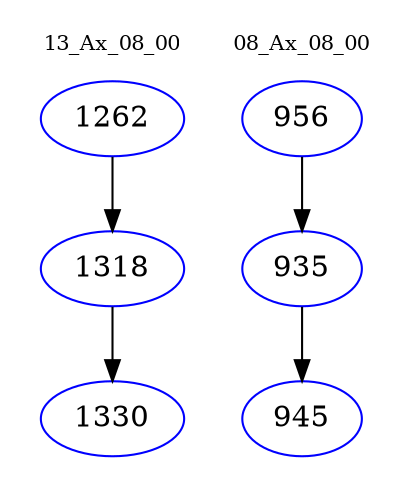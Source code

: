 digraph{
subgraph cluster_0 {
color = white
label = "13_Ax_08_00";
fontsize=10;
T0_1262 [label="1262", color="blue"]
T0_1262 -> T0_1318 [color="black"]
T0_1318 [label="1318", color="blue"]
T0_1318 -> T0_1330 [color="black"]
T0_1330 [label="1330", color="blue"]
}
subgraph cluster_1 {
color = white
label = "08_Ax_08_00";
fontsize=10;
T1_956 [label="956", color="blue"]
T1_956 -> T1_935 [color="black"]
T1_935 [label="935", color="blue"]
T1_935 -> T1_945 [color="black"]
T1_945 [label="945", color="blue"]
}
}
